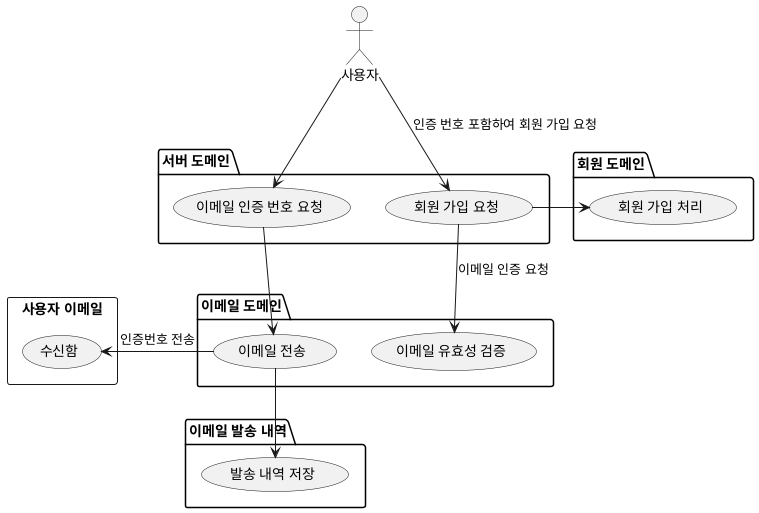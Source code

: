 @startuml

actor 사용자

package "서버 도메인" {
  (이메일 인증 번호 요청)
  (회원 가입 요청)
}

package "이메일 도메인" {
  (이메일 전송)
  (이메일 유효성 검증)
}

package "이메일 발송 내역" {
    (발송 내역 저장)
}

rectangle "사용자 이메일" {
  (수신함)
}

package "회원 도메인" {
  (회원 가입 처리)
}

(수신함) <- (이메일 전송): 인증번호 전송
사용자 -> (이메일 인증 번호 요청)
(이메일 인증 번호 요청) --> (이메일 전송)
(이메일 전송) --> (발송 내역 저장)

사용자 --> (회원 가입 요청): 인증 번호 포함하여 회원 가입 요청
(회원 가입 요청) -> (이메일 유효성 검증): 이메일 인증 요청
(회원 가입 요청) -> (회원 가입 처리)
@enduml